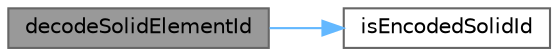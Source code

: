 digraph "decodeSolidElementId"
{
 // LATEX_PDF_SIZE
  bgcolor="transparent";
  edge [fontname=Helvetica,fontsize=10,labelfontname=Helvetica,labelfontsize=10];
  node [fontname=Helvetica,fontsize=10,shape=box,height=0.2,width=0.4];
  rankdir="LR";
  Node1 [id="Node000001",label="decodeSolidElementId",height=0.2,width=0.4,color="gray40", fillcolor="grey60", style="filled", fontcolor="black",tooltip=" "];
  Node1 -> Node2 [id="edge1_Node000001_Node000002",color="steelblue1",style="solid",tooltip=" "];
  Node2 [id="Node000002",label="isEncodedSolidId",height=0.2,width=0.4,color="grey40", fillcolor="white", style="filled",URL="$classFoam_1_1fileFormats_1_1ABAQUSCore.html#a97467f5f5556e50a43ebbd5546249233",tooltip=" "];
}
